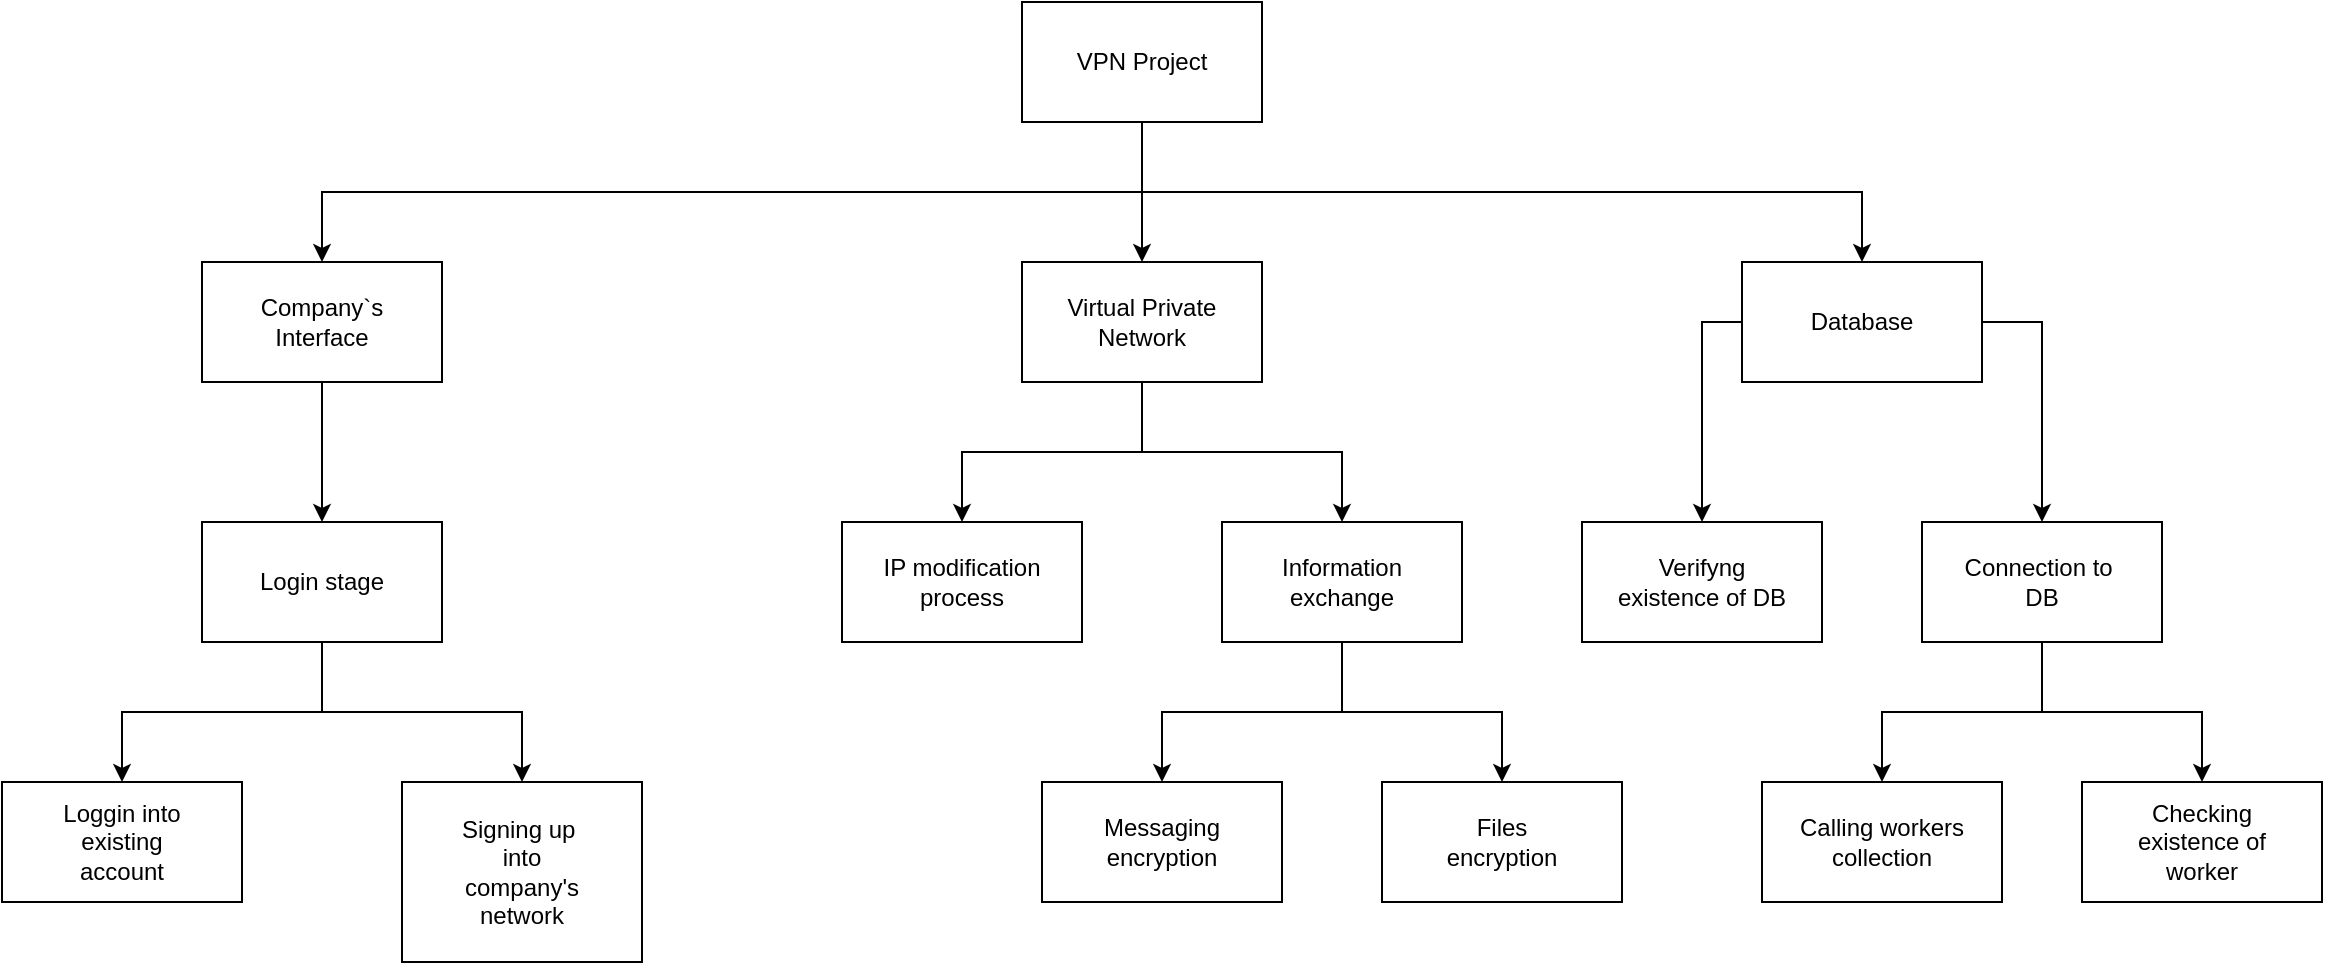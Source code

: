 <mxfile version="22.1.18" type="github">
  <diagram name="Страница — 1" id="HSFspTWDWQAz7sQMw6sd">
    <mxGraphModel dx="2261" dy="780" grid="1" gridSize="10" guides="1" tooltips="1" connect="1" arrows="1" fold="1" page="1" pageScale="1" pageWidth="827" pageHeight="1169" math="0" shadow="0">
      <root>
        <mxCell id="0" />
        <mxCell id="1" parent="0" />
        <mxCell id="v-_qDPeZx2ue9MbS5Wox-16" style="edgeStyle=orthogonalEdgeStyle;rounded=0;orthogonalLoop=1;jettySize=auto;html=1;entryX=0.5;entryY=0;entryDx=0;entryDy=0;" edge="1" parent="1" source="v-_qDPeZx2ue9MbS5Wox-1" target="v-_qDPeZx2ue9MbS5Wox-3">
          <mxGeometry relative="1" as="geometry">
            <Array as="points">
              <mxPoint x="490" y="100" />
              <mxPoint x="490" y="100" />
            </Array>
          </mxGeometry>
        </mxCell>
        <mxCell id="v-_qDPeZx2ue9MbS5Wox-18" style="edgeStyle=orthogonalEdgeStyle;rounded=0;orthogonalLoop=1;jettySize=auto;html=1;exitX=0.5;exitY=1;exitDx=0;exitDy=0;" edge="1" parent="1" source="v-_qDPeZx2ue9MbS5Wox-1" target="v-_qDPeZx2ue9MbS5Wox-2">
          <mxGeometry relative="1" as="geometry" />
        </mxCell>
        <mxCell id="v-_qDPeZx2ue9MbS5Wox-19" style="edgeStyle=orthogonalEdgeStyle;rounded=0;orthogonalLoop=1;jettySize=auto;html=1;exitX=0.5;exitY=1;exitDx=0;exitDy=0;entryX=0.5;entryY=0;entryDx=0;entryDy=0;" edge="1" parent="1" source="v-_qDPeZx2ue9MbS5Wox-1" target="v-_qDPeZx2ue9MbS5Wox-4">
          <mxGeometry relative="1" as="geometry" />
        </mxCell>
        <mxCell id="v-_qDPeZx2ue9MbS5Wox-1" value="VPN Project" style="rounded=0;whiteSpace=wrap;html=1;" vertex="1" parent="1">
          <mxGeometry x="430" y="20" width="120" height="60" as="geometry" />
        </mxCell>
        <mxCell id="v-_qDPeZx2ue9MbS5Wox-20" style="edgeStyle=orthogonalEdgeStyle;rounded=0;orthogonalLoop=1;jettySize=auto;html=1;exitX=0.5;exitY=1;exitDx=0;exitDy=0;" edge="1" parent="1" source="v-_qDPeZx2ue9MbS5Wox-2" target="v-_qDPeZx2ue9MbS5Wox-5">
          <mxGeometry relative="1" as="geometry" />
        </mxCell>
        <mxCell id="v-_qDPeZx2ue9MbS5Wox-2" value="Company`s&lt;br&gt;Interface" style="rounded=0;whiteSpace=wrap;html=1;" vertex="1" parent="1">
          <mxGeometry x="20" y="150" width="120" height="60" as="geometry" />
        </mxCell>
        <mxCell id="v-_qDPeZx2ue9MbS5Wox-23" style="edgeStyle=orthogonalEdgeStyle;rounded=0;orthogonalLoop=1;jettySize=auto;html=1;exitX=0.5;exitY=1;exitDx=0;exitDy=0;entryX=0.5;entryY=0;entryDx=0;entryDy=0;" edge="1" parent="1" source="v-_qDPeZx2ue9MbS5Wox-3" target="v-_qDPeZx2ue9MbS5Wox-6">
          <mxGeometry relative="1" as="geometry" />
        </mxCell>
        <mxCell id="v-_qDPeZx2ue9MbS5Wox-24" style="edgeStyle=orthogonalEdgeStyle;rounded=0;orthogonalLoop=1;jettySize=auto;html=1;exitX=0.5;exitY=1;exitDx=0;exitDy=0;" edge="1" parent="1" source="v-_qDPeZx2ue9MbS5Wox-3" target="v-_qDPeZx2ue9MbS5Wox-7">
          <mxGeometry relative="1" as="geometry" />
        </mxCell>
        <mxCell id="v-_qDPeZx2ue9MbS5Wox-3" value="Virtual Private&lt;br&gt;Network" style="rounded=0;whiteSpace=wrap;html=1;" vertex="1" parent="1">
          <mxGeometry x="430" y="150" width="120" height="60" as="geometry" />
        </mxCell>
        <mxCell id="v-_qDPeZx2ue9MbS5Wox-27" style="edgeStyle=orthogonalEdgeStyle;rounded=0;orthogonalLoop=1;jettySize=auto;html=1;exitX=0;exitY=0.5;exitDx=0;exitDy=0;entryX=0.5;entryY=0;entryDx=0;entryDy=0;" edge="1" parent="1" source="v-_qDPeZx2ue9MbS5Wox-4" target="v-_qDPeZx2ue9MbS5Wox-8">
          <mxGeometry relative="1" as="geometry" />
        </mxCell>
        <mxCell id="v-_qDPeZx2ue9MbS5Wox-28" style="edgeStyle=orthogonalEdgeStyle;rounded=0;orthogonalLoop=1;jettySize=auto;html=1;exitX=1;exitY=0.5;exitDx=0;exitDy=0;entryX=0.5;entryY=0;entryDx=0;entryDy=0;" edge="1" parent="1" source="v-_qDPeZx2ue9MbS5Wox-4" target="v-_qDPeZx2ue9MbS5Wox-9">
          <mxGeometry relative="1" as="geometry" />
        </mxCell>
        <mxCell id="v-_qDPeZx2ue9MbS5Wox-4" value="Database" style="rounded=0;whiteSpace=wrap;html=1;" vertex="1" parent="1">
          <mxGeometry x="790" y="150" width="120" height="60" as="geometry" />
        </mxCell>
        <mxCell id="v-_qDPeZx2ue9MbS5Wox-21" style="edgeStyle=orthogonalEdgeStyle;rounded=0;orthogonalLoop=1;jettySize=auto;html=1;exitX=0.5;exitY=1;exitDx=0;exitDy=0;" edge="1" parent="1" source="v-_qDPeZx2ue9MbS5Wox-5" target="v-_qDPeZx2ue9MbS5Wox-10">
          <mxGeometry relative="1" as="geometry" />
        </mxCell>
        <mxCell id="v-_qDPeZx2ue9MbS5Wox-22" style="edgeStyle=orthogonalEdgeStyle;rounded=0;orthogonalLoop=1;jettySize=auto;html=1;exitX=0.5;exitY=1;exitDx=0;exitDy=0;entryX=0.5;entryY=0;entryDx=0;entryDy=0;" edge="1" parent="1" source="v-_qDPeZx2ue9MbS5Wox-5" target="v-_qDPeZx2ue9MbS5Wox-11">
          <mxGeometry relative="1" as="geometry" />
        </mxCell>
        <mxCell id="v-_qDPeZx2ue9MbS5Wox-5" value="Login stage" style="rounded=0;whiteSpace=wrap;html=1;" vertex="1" parent="1">
          <mxGeometry x="20" y="280" width="120" height="60" as="geometry" />
        </mxCell>
        <mxCell id="v-_qDPeZx2ue9MbS5Wox-6" value="IP modification&lt;br&gt;process" style="rounded=0;whiteSpace=wrap;html=1;" vertex="1" parent="1">
          <mxGeometry x="340" y="280" width="120" height="60" as="geometry" />
        </mxCell>
        <mxCell id="v-_qDPeZx2ue9MbS5Wox-25" style="edgeStyle=orthogonalEdgeStyle;rounded=0;orthogonalLoop=1;jettySize=auto;html=1;exitX=0.5;exitY=1;exitDx=0;exitDy=0;entryX=0.5;entryY=0;entryDx=0;entryDy=0;" edge="1" parent="1" source="v-_qDPeZx2ue9MbS5Wox-7" target="v-_qDPeZx2ue9MbS5Wox-12">
          <mxGeometry relative="1" as="geometry" />
        </mxCell>
        <mxCell id="v-_qDPeZx2ue9MbS5Wox-26" style="edgeStyle=orthogonalEdgeStyle;rounded=0;orthogonalLoop=1;jettySize=auto;html=1;exitX=0.5;exitY=1;exitDx=0;exitDy=0;entryX=0.5;entryY=0;entryDx=0;entryDy=0;" edge="1" parent="1" source="v-_qDPeZx2ue9MbS5Wox-7" target="v-_qDPeZx2ue9MbS5Wox-13">
          <mxGeometry relative="1" as="geometry" />
        </mxCell>
        <mxCell id="v-_qDPeZx2ue9MbS5Wox-7" value="Information&lt;br&gt;exchange" style="rounded=0;whiteSpace=wrap;html=1;" vertex="1" parent="1">
          <mxGeometry x="530" y="280" width="120" height="60" as="geometry" />
        </mxCell>
        <mxCell id="v-_qDPeZx2ue9MbS5Wox-8" value="Verifyng&lt;br&gt;existence of DB" style="rounded=0;whiteSpace=wrap;html=1;" vertex="1" parent="1">
          <mxGeometry x="710" y="280" width="120" height="60" as="geometry" />
        </mxCell>
        <mxCell id="v-_qDPeZx2ue9MbS5Wox-29" style="edgeStyle=orthogonalEdgeStyle;rounded=0;orthogonalLoop=1;jettySize=auto;html=1;exitX=0.5;exitY=1;exitDx=0;exitDy=0;entryX=0.5;entryY=0;entryDx=0;entryDy=0;" edge="1" parent="1" source="v-_qDPeZx2ue9MbS5Wox-9" target="v-_qDPeZx2ue9MbS5Wox-14">
          <mxGeometry relative="1" as="geometry" />
        </mxCell>
        <mxCell id="v-_qDPeZx2ue9MbS5Wox-30" style="edgeStyle=orthogonalEdgeStyle;rounded=0;orthogonalLoop=1;jettySize=auto;html=1;exitX=0.5;exitY=1;exitDx=0;exitDy=0;entryX=0.5;entryY=0;entryDx=0;entryDy=0;" edge="1" parent="1" source="v-_qDPeZx2ue9MbS5Wox-9" target="v-_qDPeZx2ue9MbS5Wox-15">
          <mxGeometry relative="1" as="geometry" />
        </mxCell>
        <mxCell id="v-_qDPeZx2ue9MbS5Wox-9" value="Connection to&amp;nbsp;&lt;br&gt;DB" style="rounded=0;whiteSpace=wrap;html=1;" vertex="1" parent="1">
          <mxGeometry x="880" y="280" width="120" height="60" as="geometry" />
        </mxCell>
        <mxCell id="v-_qDPeZx2ue9MbS5Wox-10" value="Loggin into&lt;br&gt;existing&lt;br&gt;account" style="rounded=0;whiteSpace=wrap;html=1;" vertex="1" parent="1">
          <mxGeometry x="-80" y="410" width="120" height="60" as="geometry" />
        </mxCell>
        <mxCell id="v-_qDPeZx2ue9MbS5Wox-11" value="Signing up&amp;nbsp;&lt;br&gt;into&lt;br&gt;company&#39;s&lt;br&gt;network" style="rounded=0;whiteSpace=wrap;html=1;" vertex="1" parent="1">
          <mxGeometry x="120" y="410" width="120" height="90" as="geometry" />
        </mxCell>
        <mxCell id="v-_qDPeZx2ue9MbS5Wox-12" value="Messaging&lt;br&gt;encryption" style="rounded=0;whiteSpace=wrap;html=1;" vertex="1" parent="1">
          <mxGeometry x="440" y="410" width="120" height="60" as="geometry" />
        </mxCell>
        <mxCell id="v-_qDPeZx2ue9MbS5Wox-13" value="Files&lt;br&gt;encryption" style="rounded=0;whiteSpace=wrap;html=1;" vertex="1" parent="1">
          <mxGeometry x="610" y="410" width="120" height="60" as="geometry" />
        </mxCell>
        <mxCell id="v-_qDPeZx2ue9MbS5Wox-14" value="Calling workers&lt;br&gt;collection" style="rounded=0;whiteSpace=wrap;html=1;" vertex="1" parent="1">
          <mxGeometry x="800" y="410" width="120" height="60" as="geometry" />
        </mxCell>
        <mxCell id="v-_qDPeZx2ue9MbS5Wox-15" value="Checking&lt;br&gt;existence of&lt;br&gt;worker" style="rounded=0;whiteSpace=wrap;html=1;" vertex="1" parent="1">
          <mxGeometry x="960" y="410" width="120" height="60" as="geometry" />
        </mxCell>
      </root>
    </mxGraphModel>
  </diagram>
</mxfile>

